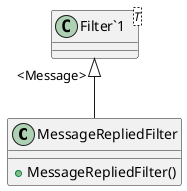 @startuml
class MessageRepliedFilter {
    + MessageRepliedFilter()
}
class "Filter`1"<T> {
}
"Filter`1" "<Message>" <|-- MessageRepliedFilter
@enduml
